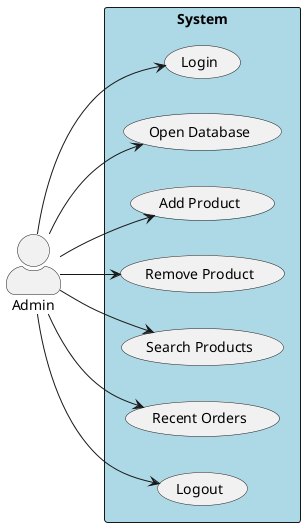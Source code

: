 @startuml admin
skinparam actorStyle awesome
left to right direction
actor Admin
rectangle "System" as system #lightblue {
 (Login)
 (Open Database)
 (Add Product)
 (Remove Product)
 (Search Products)
 (Recent Orders)
 (Logout)
}
Admin --> (Login)
Admin --> (Open Database)
Admin --> (Add Product)
Admin --> (Remove Product)
Admin --> (Search Products)
Admin --> (Recent Orders)
Admin --> (Logout)
@enduml